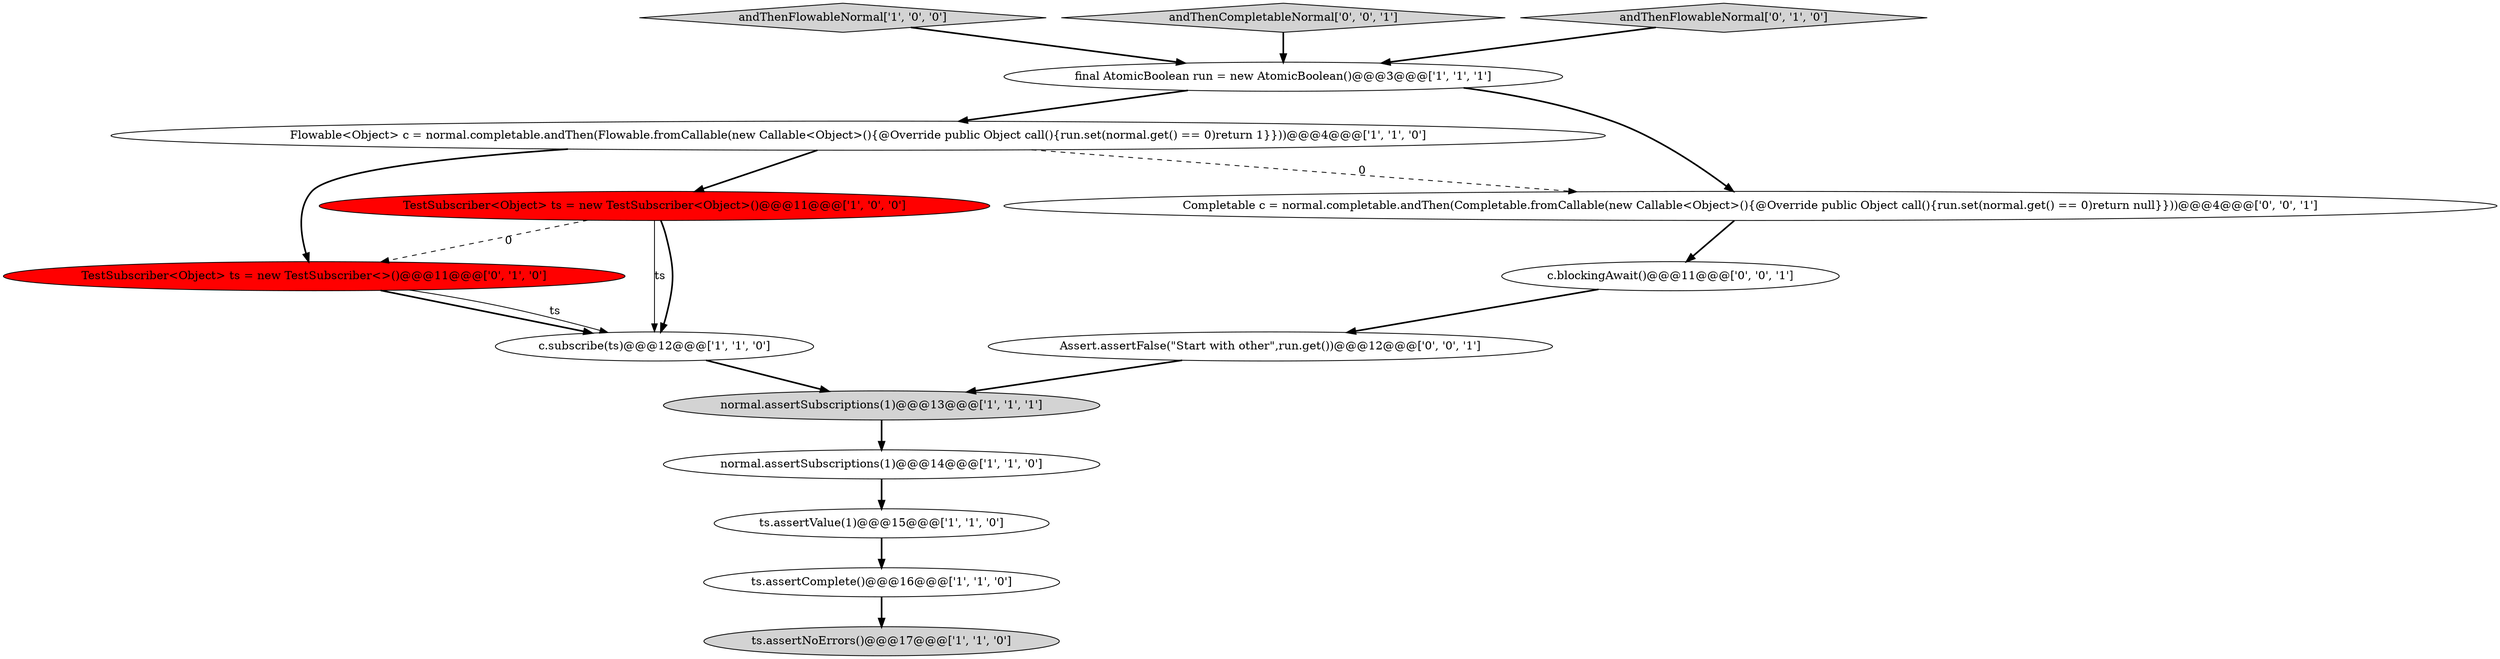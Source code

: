 digraph {
0 [style = filled, label = "c.subscribe(ts)@@@12@@@['1', '1', '0']", fillcolor = white, shape = ellipse image = "AAA0AAABBB1BBB"];
6 [style = filled, label = "ts.assertNoErrors()@@@17@@@['1', '1', '0']", fillcolor = lightgray, shape = ellipse image = "AAA0AAABBB1BBB"];
7 [style = filled, label = "ts.assertComplete()@@@16@@@['1', '1', '0']", fillcolor = white, shape = ellipse image = "AAA0AAABBB1BBB"];
3 [style = filled, label = "andThenFlowableNormal['1', '0', '0']", fillcolor = lightgray, shape = diamond image = "AAA0AAABBB1BBB"];
12 [style = filled, label = "andThenCompletableNormal['0', '0', '1']", fillcolor = lightgray, shape = diamond image = "AAA0AAABBB3BBB"];
13 [style = filled, label = "c.blockingAwait()@@@11@@@['0', '0', '1']", fillcolor = white, shape = ellipse image = "AAA0AAABBB3BBB"];
2 [style = filled, label = "Flowable<Object> c = normal.completable.andThen(Flowable.fromCallable(new Callable<Object>(){@Override public Object call(){run.set(normal.get() == 0)return 1}}))@@@4@@@['1', '1', '0']", fillcolor = white, shape = ellipse image = "AAA0AAABBB1BBB"];
14 [style = filled, label = "Completable c = normal.completable.andThen(Completable.fromCallable(new Callable<Object>(){@Override public Object call(){run.set(normal.get() == 0)return null}}))@@@4@@@['0', '0', '1']", fillcolor = white, shape = ellipse image = "AAA0AAABBB3BBB"];
11 [style = filled, label = "andThenFlowableNormal['0', '1', '0']", fillcolor = lightgray, shape = diamond image = "AAA0AAABBB2BBB"];
15 [style = filled, label = "Assert.assertFalse(\"Start with other\",run.get())@@@12@@@['0', '0', '1']", fillcolor = white, shape = ellipse image = "AAA0AAABBB3BBB"];
4 [style = filled, label = "ts.assertValue(1)@@@15@@@['1', '1', '0']", fillcolor = white, shape = ellipse image = "AAA0AAABBB1BBB"];
10 [style = filled, label = "TestSubscriber<Object> ts = new TestSubscriber<>()@@@11@@@['0', '1', '0']", fillcolor = red, shape = ellipse image = "AAA1AAABBB2BBB"];
5 [style = filled, label = "normal.assertSubscriptions(1)@@@13@@@['1', '1', '1']", fillcolor = lightgray, shape = ellipse image = "AAA0AAABBB1BBB"];
9 [style = filled, label = "TestSubscriber<Object> ts = new TestSubscriber<Object>()@@@11@@@['1', '0', '0']", fillcolor = red, shape = ellipse image = "AAA1AAABBB1BBB"];
1 [style = filled, label = "normal.assertSubscriptions(1)@@@14@@@['1', '1', '0']", fillcolor = white, shape = ellipse image = "AAA0AAABBB1BBB"];
8 [style = filled, label = "final AtomicBoolean run = new AtomicBoolean()@@@3@@@['1', '1', '1']", fillcolor = white, shape = ellipse image = "AAA0AAABBB1BBB"];
1->4 [style = bold, label=""];
9->10 [style = dashed, label="0"];
9->0 [style = bold, label=""];
8->14 [style = bold, label=""];
2->9 [style = bold, label=""];
2->10 [style = bold, label=""];
4->7 [style = bold, label=""];
15->5 [style = bold, label=""];
5->1 [style = bold, label=""];
2->14 [style = dashed, label="0"];
8->2 [style = bold, label=""];
12->8 [style = bold, label=""];
3->8 [style = bold, label=""];
10->0 [style = bold, label=""];
7->6 [style = bold, label=""];
11->8 [style = bold, label=""];
13->15 [style = bold, label=""];
14->13 [style = bold, label=""];
10->0 [style = solid, label="ts"];
0->5 [style = bold, label=""];
9->0 [style = solid, label="ts"];
}
